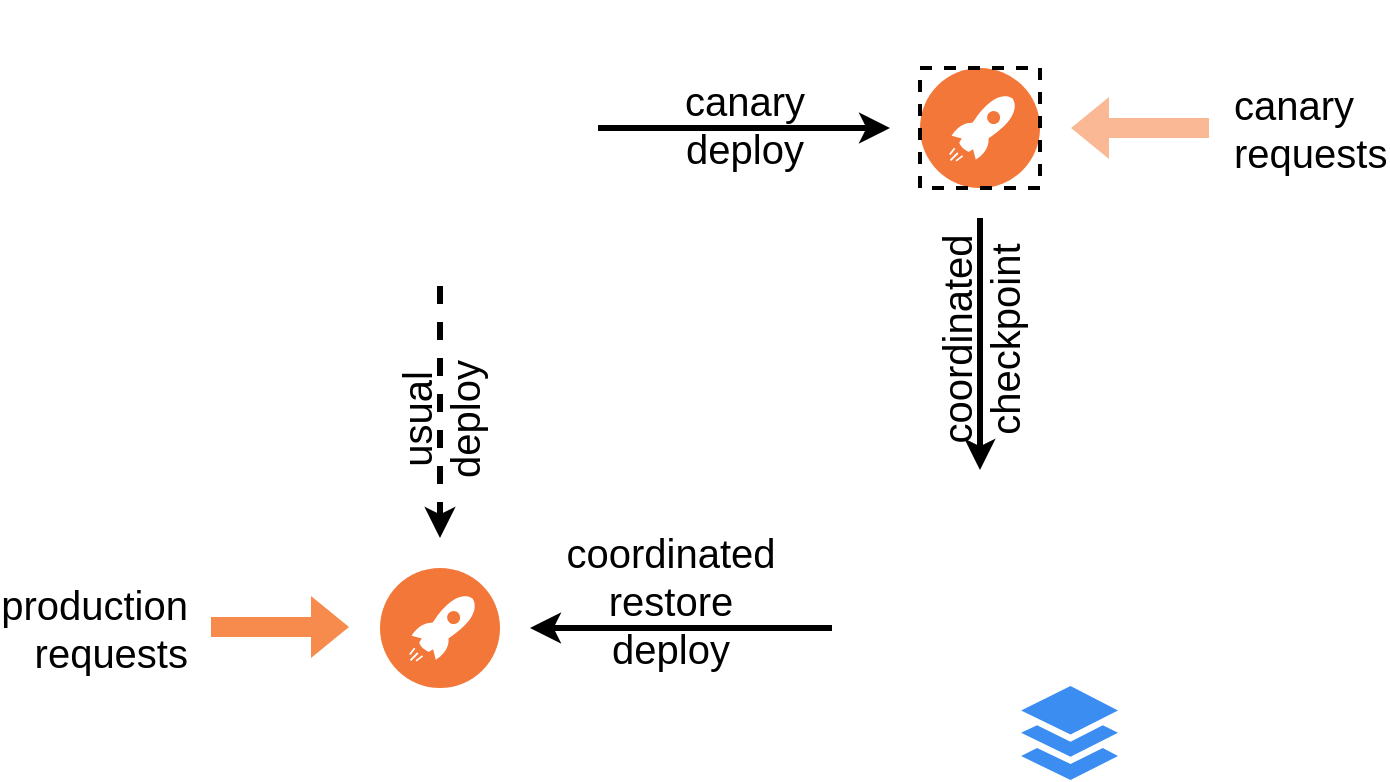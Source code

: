 <mxfile version="13.5.3" type="device"><diagram id="Ht1M8jgEwFfnCIfOTk4-" name="Page-1"><mxGraphModel dx="926" dy="604" grid="1" gridSize="10" guides="1" tooltips="1" connect="1" arrows="1" fold="1" page="1" pageScale="1" pageWidth="1169" pageHeight="827" math="0" shadow="0"><root><mxCell id="0"/><mxCell id="1" parent="0"/><mxCell id="lOrAuDZKlWI5DOSHmzTe-17" value="" style="aspect=fixed;perimeter=ellipsePerimeter;html=1;align=center;shadow=0;dashed=0;fontColor=#4277BB;labelBackgroundColor=#ffffff;fontSize=12;spacingTop=3;image;image=img/lib/ibm/devops/continuous_deploy.svg;rounded=1;" parent="1" vertex="1"><mxGeometry x="255" y="344" width="60" height="60" as="geometry"/></mxCell><mxCell id="lOrAuDZKlWI5DOSHmzTe-21" value="" style="group" parent="1" vertex="1" connectable="0"><mxGeometry x="211" y="60" width="138" height="140" as="geometry"/></mxCell><mxCell id="lOrAuDZKlWI5DOSHmzTe-12" value="" style="shape=image;html=1;verticalAlign=top;verticalLabelPosition=bottom;labelBackgroundColor=#ffffff;imageAspect=0;aspect=fixed;image=https://cdn2.iconfinder.com/data/icons/amazon-aws-stencils/100/SDKs_copy_Java-128.png;rounded=1;" parent="lOrAuDZKlWI5DOSHmzTe-21" vertex="1"><mxGeometry x="10" width="128" height="128" as="geometry"/></mxCell><mxCell id="lOrAuDZKlWI5DOSHmzTe-15" value="" style="shape=image;html=1;verticalAlign=top;verticalLabelPosition=bottom;labelBackgroundColor=#ffffff;imageAspect=0;aspect=fixed;image=https://cdn1.iconfinder.com/data/icons/hawcons/32/699239-icon-13-file-java-128.png;rounded=1;" parent="lOrAuDZKlWI5DOSHmzTe-21" vertex="1"><mxGeometry y="70" width="70" height="70" as="geometry"/></mxCell><mxCell id="lOrAuDZKlWI5DOSHmzTe-22" value="" style="group" parent="1" vertex="1" connectable="0"><mxGeometry x="486" y="310" width="138" height="140" as="geometry"/></mxCell><mxCell id="lOrAuDZKlWI5DOSHmzTe-23" value="" style="shape=image;html=1;verticalAlign=top;verticalLabelPosition=bottom;labelBackgroundColor=#ffffff;imageAspect=0;aspect=fixed;image=https://cdn2.iconfinder.com/data/icons/amazon-aws-stencils/100/SDKs_copy_Java-128.png;rounded=1;" parent="lOrAuDZKlWI5DOSHmzTe-22" vertex="1"><mxGeometry x="10" width="128" height="128" as="geometry"/></mxCell><mxCell id="lOrAuDZKlWI5DOSHmzTe-24" value="" style="shape=image;html=1;verticalAlign=top;verticalLabelPosition=bottom;labelBackgroundColor=#ffffff;imageAspect=0;aspect=fixed;image=https://cdn1.iconfinder.com/data/icons/hawcons/32/699239-icon-13-file-java-128.png;rounded=1;" parent="lOrAuDZKlWI5DOSHmzTe-22" vertex="1"><mxGeometry y="70" width="70" height="70" as="geometry"/></mxCell><mxCell id="lOrAuDZKlWI5DOSHmzTe-14" value="" style="html=1;aspect=fixed;strokeColor=none;shadow=0;align=center;verticalAlign=top;fillColor=#3B8DF1;shape=mxgraph.gcp2.files;rounded=1;" parent="lOrAuDZKlWI5DOSHmzTe-22" vertex="1"><mxGeometry x="89.55" y="93" width="48.45" height="47" as="geometry"/></mxCell><mxCell id="lOrAuDZKlWI5DOSHmzTe-26" value="canary&lt;br&gt;deploy" style="edgeStyle=orthogonalEdgeStyle;rounded=1;orthogonalLoop=1;jettySize=auto;html=1;sourcePerimeterSpacing=15;targetPerimeterSpacing=15;strokeWidth=3;spacingTop=0;spacingBottom=5;horizontal=1;verticalAlign=middle;fontSize=20;align=center;labelBorderColor=none;labelBackgroundColor=none;" parent="1" source="lOrAuDZKlWI5DOSHmzTe-12" target="lOrAuDZKlWI5DOSHmzTe-29" edge="1"><mxGeometry relative="1" as="geometry"><mxPoint x="490" y="124" as="targetPoint"/></mxGeometry></mxCell><mxCell id="lOrAuDZKlWI5DOSHmzTe-28" value="usual&lt;br&gt;deploy" style="edgeStyle=orthogonalEdgeStyle;orthogonalLoop=1;jettySize=auto;html=1;sourcePerimeterSpacing=15;targetPerimeterSpacing=15;strokeWidth=3;fontSize=20;horizontal=0;verticalAlign=middle;spacingTop=0;spacingRight=0;labelBackgroundColor=none;dashed=1;" parent="1" source="lOrAuDZKlWI5DOSHmzTe-12" target="lOrAuDZKlWI5DOSHmzTe-17" edge="1"><mxGeometry x="0.064" relative="1" as="geometry"><mxPoint as="offset"/></mxGeometry></mxCell><mxCell id="lOrAuDZKlWI5DOSHmzTe-30" value="coordinated&lt;br&gt;checkpoint" style="edgeStyle=orthogonalEdgeStyle;orthogonalLoop=1;jettySize=auto;html=1;sourcePerimeterSpacing=15;targetPerimeterSpacing=15;strokeWidth=3;fontSize=20;align=center;horizontal=0;verticalAlign=middle;spacingRight=0;labelBackgroundColor=none;" parent="1" source="lOrAuDZKlWI5DOSHmzTe-29" target="lOrAuDZKlWI5DOSHmzTe-23" edge="1"><mxGeometry x="-0.032" relative="1" as="geometry"><Array as="points"><mxPoint x="555" y="190"/><mxPoint x="555" y="190"/></Array><mxPoint as="offset"/></mxGeometry></mxCell><mxCell id="CTV_Yw0XYxSYZgYixYYl-12" value="canary&lt;br&gt;requests" style="edgeStyle=orthogonalEdgeStyle;rounded=1;sketch=0;orthogonalLoop=1;jettySize=auto;html=1;shadow=0;labelBackgroundColor=none;startArrow=block;startFill=0;sourcePerimeterSpacing=15;endArrow=none;endFill=0;targetPerimeterSpacing=15;strokeWidth=1;fontSize=20;shape=flexArrow;verticalAlign=middle;align=left;anchorPointDirection=1;metaEdit=0;fillColor=#F78B4D;dashed=1;dashPattern=1 4;strokeColor=none;opacity=60;" parent="1" source="lOrAuDZKlWI5DOSHmzTe-29" edge="1"><mxGeometry x="1" y="10" relative="1" as="geometry"><mxPoint x="670" y="124" as="targetPoint"/><mxPoint x="10" y="10" as="offset"/></mxGeometry></mxCell><mxCell id="lOrAuDZKlWI5DOSHmzTe-29" value="" style="aspect=fixed;perimeter=ellipsePerimeter;html=1;align=center;shadow=0;dashed=1;fontColor=#4277BB;labelBackgroundColor=#ffffff;fontSize=12;spacingTop=3;image;image=img/lib/ibm/devops/continuous_deploy.svg;rounded=1;textOpacity=50;sketch=0;imageBorder=#000000;strokeWidth=2;fixDash=0;autosize=0;container=0;metaEdit=0;resizeWidth=0;resizeHeight=0;comic=0;" parent="1" vertex="1"><mxGeometry x="525" y="94" width="60" height="60" as="geometry"/></mxCell><mxCell id="lOrAuDZKlWI5DOSHmzTe-34" value="coordinated&lt;br&gt;restore&lt;br&gt;deploy&lt;br&gt;" style="edgeStyle=orthogonalEdgeStyle;orthogonalLoop=1;jettySize=auto;html=1;sourcePerimeterSpacing=15;targetPerimeterSpacing=15;strokeWidth=3;fontSize=20;align=center;labelBackgroundColor=none;verticalAlign=middle;" parent="1" source="lOrAuDZKlWI5DOSHmzTe-23" target="lOrAuDZKlWI5DOSHmzTe-17" edge="1"><mxGeometry x="0.073" y="-14" relative="1" as="geometry"><mxPoint as="offset"/></mxGeometry></mxCell><mxCell id="33q5MFw9pijf8eyZCB2a-7" value="production&lt;br&gt;requests" style="edgeStyle=orthogonalEdgeStyle;rounded=1;sketch=0;orthogonalLoop=1;jettySize=auto;html=1;shadow=0;labelBackgroundColor=none;startArrow=none;startFill=0;sourcePerimeterSpacing=15;endArrow=block;endFill=0;targetPerimeterSpacing=15;strokeWidth=1;fontSize=20;shape=flexArrow;verticalAlign=middle;align=right;anchorPointDirection=1;metaEdit=0;fillColor=#F78B4D;dashed=1;dashPattern=1 4;strokeColor=none;" edge="1" parent="1"><mxGeometry x="-1" y="-10" relative="1" as="geometry"><mxPoint x="240" y="373.5" as="targetPoint"/><mxPoint x="-10" y="-10" as="offset"/><mxPoint x="170" y="373.5" as="sourcePoint"/><Array as="points"><mxPoint x="190" y="374"/><mxPoint x="190" y="374"/></Array></mxGeometry></mxCell></root></mxGraphModel></diagram></mxfile>